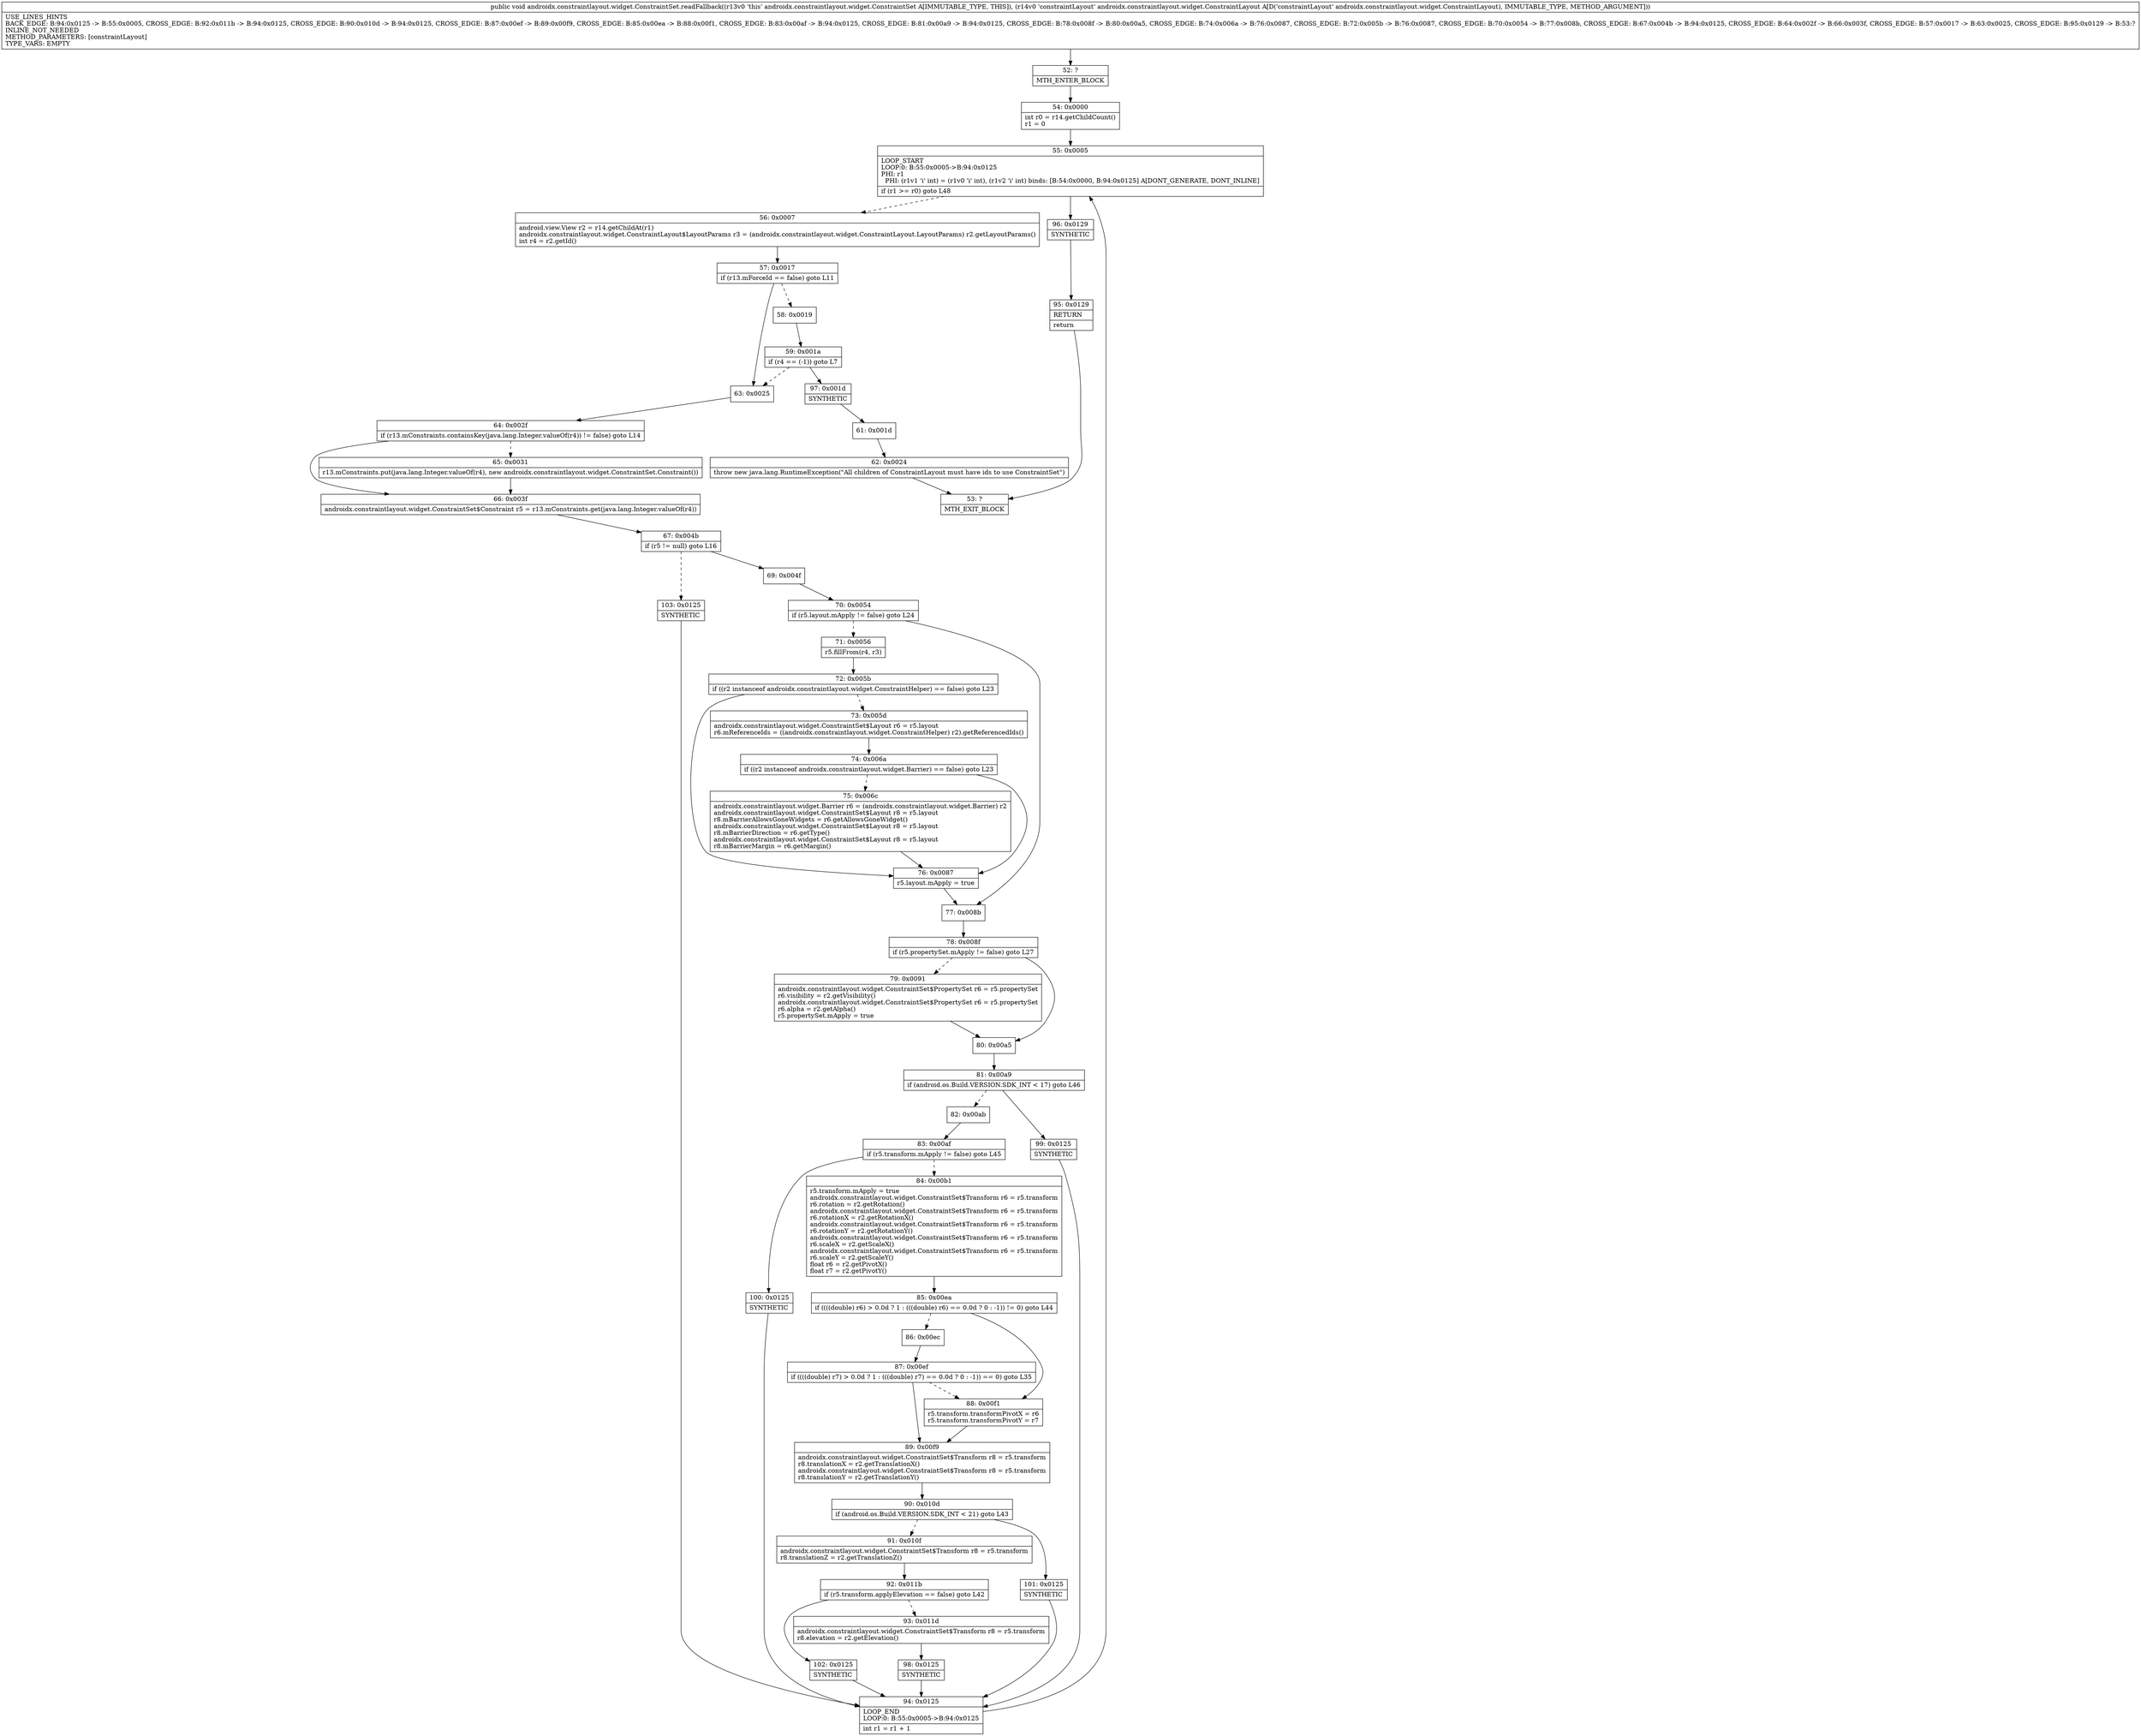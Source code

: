 digraph "CFG forandroidx.constraintlayout.widget.ConstraintSet.readFallback(Landroidx\/constraintlayout\/widget\/ConstraintLayout;)V" {
Node_52 [shape=record,label="{52\:\ ?|MTH_ENTER_BLOCK\l}"];
Node_54 [shape=record,label="{54\:\ 0x0000|int r0 = r14.getChildCount()\lr1 = 0\l}"];
Node_55 [shape=record,label="{55\:\ 0x0005|LOOP_START\lLOOP:0: B:55:0x0005\-\>B:94:0x0125\lPHI: r1 \l  PHI: (r1v1 'i' int) = (r1v0 'i' int), (r1v2 'i' int) binds: [B:54:0x0000, B:94:0x0125] A[DONT_GENERATE, DONT_INLINE]\l|if (r1 \>= r0) goto L48\l}"];
Node_56 [shape=record,label="{56\:\ 0x0007|android.view.View r2 = r14.getChildAt(r1)\landroidx.constraintlayout.widget.ConstraintLayout$LayoutParams r3 = (androidx.constraintlayout.widget.ConstraintLayout.LayoutParams) r2.getLayoutParams()\lint r4 = r2.getId()\l}"];
Node_57 [shape=record,label="{57\:\ 0x0017|if (r13.mForceId == false) goto L11\l}"];
Node_58 [shape=record,label="{58\:\ 0x0019}"];
Node_59 [shape=record,label="{59\:\ 0x001a|if (r4 == (\-1)) goto L7\l}"];
Node_97 [shape=record,label="{97\:\ 0x001d|SYNTHETIC\l}"];
Node_61 [shape=record,label="{61\:\ 0x001d}"];
Node_62 [shape=record,label="{62\:\ 0x0024|throw new java.lang.RuntimeException(\"All children of ConstraintLayout must have ids to use ConstraintSet\")\l}"];
Node_53 [shape=record,label="{53\:\ ?|MTH_EXIT_BLOCK\l}"];
Node_63 [shape=record,label="{63\:\ 0x0025}"];
Node_64 [shape=record,label="{64\:\ 0x002f|if (r13.mConstraints.containsKey(java.lang.Integer.valueOf(r4)) != false) goto L14\l}"];
Node_65 [shape=record,label="{65\:\ 0x0031|r13.mConstraints.put(java.lang.Integer.valueOf(r4), new androidx.constraintlayout.widget.ConstraintSet.Constraint())\l}"];
Node_66 [shape=record,label="{66\:\ 0x003f|androidx.constraintlayout.widget.ConstraintSet$Constraint r5 = r13.mConstraints.get(java.lang.Integer.valueOf(r4))\l}"];
Node_67 [shape=record,label="{67\:\ 0x004b|if (r5 != null) goto L16\l}"];
Node_69 [shape=record,label="{69\:\ 0x004f}"];
Node_70 [shape=record,label="{70\:\ 0x0054|if (r5.layout.mApply != false) goto L24\l}"];
Node_71 [shape=record,label="{71\:\ 0x0056|r5.fillFrom(r4, r3)\l}"];
Node_72 [shape=record,label="{72\:\ 0x005b|if ((r2 instanceof androidx.constraintlayout.widget.ConstraintHelper) == false) goto L23\l}"];
Node_73 [shape=record,label="{73\:\ 0x005d|androidx.constraintlayout.widget.ConstraintSet$Layout r6 = r5.layout\lr6.mReferenceIds = ((androidx.constraintlayout.widget.ConstraintHelper) r2).getReferencedIds()\l}"];
Node_74 [shape=record,label="{74\:\ 0x006a|if ((r2 instanceof androidx.constraintlayout.widget.Barrier) == false) goto L23\l}"];
Node_75 [shape=record,label="{75\:\ 0x006c|androidx.constraintlayout.widget.Barrier r6 = (androidx.constraintlayout.widget.Barrier) r2\landroidx.constraintlayout.widget.ConstraintSet$Layout r8 = r5.layout\lr8.mBarrierAllowsGoneWidgets = r6.getAllowsGoneWidget()\landroidx.constraintlayout.widget.ConstraintSet$Layout r8 = r5.layout\lr8.mBarrierDirection = r6.getType()\landroidx.constraintlayout.widget.ConstraintSet$Layout r8 = r5.layout\lr8.mBarrierMargin = r6.getMargin()\l}"];
Node_76 [shape=record,label="{76\:\ 0x0087|r5.layout.mApply = true\l}"];
Node_77 [shape=record,label="{77\:\ 0x008b}"];
Node_78 [shape=record,label="{78\:\ 0x008f|if (r5.propertySet.mApply != false) goto L27\l}"];
Node_79 [shape=record,label="{79\:\ 0x0091|androidx.constraintlayout.widget.ConstraintSet$PropertySet r6 = r5.propertySet\lr6.visibility = r2.getVisibility()\landroidx.constraintlayout.widget.ConstraintSet$PropertySet r6 = r5.propertySet\lr6.alpha = r2.getAlpha()\lr5.propertySet.mApply = true\l}"];
Node_80 [shape=record,label="{80\:\ 0x00a5}"];
Node_81 [shape=record,label="{81\:\ 0x00a9|if (android.os.Build.VERSION.SDK_INT \< 17) goto L46\l}"];
Node_82 [shape=record,label="{82\:\ 0x00ab}"];
Node_83 [shape=record,label="{83\:\ 0x00af|if (r5.transform.mApply != false) goto L45\l}"];
Node_84 [shape=record,label="{84\:\ 0x00b1|r5.transform.mApply = true\landroidx.constraintlayout.widget.ConstraintSet$Transform r6 = r5.transform\lr6.rotation = r2.getRotation()\landroidx.constraintlayout.widget.ConstraintSet$Transform r6 = r5.transform\lr6.rotationX = r2.getRotationX()\landroidx.constraintlayout.widget.ConstraintSet$Transform r6 = r5.transform\lr6.rotationY = r2.getRotationY()\landroidx.constraintlayout.widget.ConstraintSet$Transform r6 = r5.transform\lr6.scaleX = r2.getScaleX()\landroidx.constraintlayout.widget.ConstraintSet$Transform r6 = r5.transform\lr6.scaleY = r2.getScaleY()\lfloat r6 = r2.getPivotX()\lfloat r7 = r2.getPivotY()\l}"];
Node_85 [shape=record,label="{85\:\ 0x00ea|if ((((double) r6) \> 0.0d ? 1 : (((double) r6) == 0.0d ? 0 : \-1)) != 0) goto L44\l}"];
Node_86 [shape=record,label="{86\:\ 0x00ec}"];
Node_87 [shape=record,label="{87\:\ 0x00ef|if ((((double) r7) \> 0.0d ? 1 : (((double) r7) == 0.0d ? 0 : \-1)) == 0) goto L35\l}"];
Node_89 [shape=record,label="{89\:\ 0x00f9|androidx.constraintlayout.widget.ConstraintSet$Transform r8 = r5.transform\lr8.translationX = r2.getTranslationX()\landroidx.constraintlayout.widget.ConstraintSet$Transform r8 = r5.transform\lr8.translationY = r2.getTranslationY()\l}"];
Node_90 [shape=record,label="{90\:\ 0x010d|if (android.os.Build.VERSION.SDK_INT \< 21) goto L43\l}"];
Node_91 [shape=record,label="{91\:\ 0x010f|androidx.constraintlayout.widget.ConstraintSet$Transform r8 = r5.transform\lr8.translationZ = r2.getTranslationZ()\l}"];
Node_92 [shape=record,label="{92\:\ 0x011b|if (r5.transform.applyElevation == false) goto L42\l}"];
Node_93 [shape=record,label="{93\:\ 0x011d|androidx.constraintlayout.widget.ConstraintSet$Transform r8 = r5.transform\lr8.elevation = r2.getElevation()\l}"];
Node_98 [shape=record,label="{98\:\ 0x0125|SYNTHETIC\l}"];
Node_94 [shape=record,label="{94\:\ 0x0125|LOOP_END\lLOOP:0: B:55:0x0005\-\>B:94:0x0125\l|int r1 = r1 + 1\l}"];
Node_102 [shape=record,label="{102\:\ 0x0125|SYNTHETIC\l}"];
Node_101 [shape=record,label="{101\:\ 0x0125|SYNTHETIC\l}"];
Node_88 [shape=record,label="{88\:\ 0x00f1|r5.transform.transformPivotX = r6\lr5.transform.transformPivotY = r7\l}"];
Node_100 [shape=record,label="{100\:\ 0x0125|SYNTHETIC\l}"];
Node_99 [shape=record,label="{99\:\ 0x0125|SYNTHETIC\l}"];
Node_103 [shape=record,label="{103\:\ 0x0125|SYNTHETIC\l}"];
Node_96 [shape=record,label="{96\:\ 0x0129|SYNTHETIC\l}"];
Node_95 [shape=record,label="{95\:\ 0x0129|RETURN\l|return\l}"];
MethodNode[shape=record,label="{public void androidx.constraintlayout.widget.ConstraintSet.readFallback((r13v0 'this' androidx.constraintlayout.widget.ConstraintSet A[IMMUTABLE_TYPE, THIS]), (r14v0 'constraintLayout' androidx.constraintlayout.widget.ConstraintLayout A[D('constraintLayout' androidx.constraintlayout.widget.ConstraintLayout), IMMUTABLE_TYPE, METHOD_ARGUMENT]))  | USE_LINES_HINTS\lBACK_EDGE: B:94:0x0125 \-\> B:55:0x0005, CROSS_EDGE: B:92:0x011b \-\> B:94:0x0125, CROSS_EDGE: B:90:0x010d \-\> B:94:0x0125, CROSS_EDGE: B:87:0x00ef \-\> B:89:0x00f9, CROSS_EDGE: B:85:0x00ea \-\> B:88:0x00f1, CROSS_EDGE: B:83:0x00af \-\> B:94:0x0125, CROSS_EDGE: B:81:0x00a9 \-\> B:94:0x0125, CROSS_EDGE: B:78:0x008f \-\> B:80:0x00a5, CROSS_EDGE: B:74:0x006a \-\> B:76:0x0087, CROSS_EDGE: B:72:0x005b \-\> B:76:0x0087, CROSS_EDGE: B:70:0x0054 \-\> B:77:0x008b, CROSS_EDGE: B:67:0x004b \-\> B:94:0x0125, CROSS_EDGE: B:64:0x002f \-\> B:66:0x003f, CROSS_EDGE: B:57:0x0017 \-\> B:63:0x0025, CROSS_EDGE: B:95:0x0129 \-\> B:53:?\lINLINE_NOT_NEEDED\lMETHOD_PARAMETERS: [constraintLayout]\lTYPE_VARS: EMPTY\l}"];
MethodNode -> Node_52;Node_52 -> Node_54;
Node_54 -> Node_55;
Node_55 -> Node_56[style=dashed];
Node_55 -> Node_96;
Node_56 -> Node_57;
Node_57 -> Node_58[style=dashed];
Node_57 -> Node_63;
Node_58 -> Node_59;
Node_59 -> Node_63[style=dashed];
Node_59 -> Node_97;
Node_97 -> Node_61;
Node_61 -> Node_62;
Node_62 -> Node_53;
Node_63 -> Node_64;
Node_64 -> Node_65[style=dashed];
Node_64 -> Node_66;
Node_65 -> Node_66;
Node_66 -> Node_67;
Node_67 -> Node_69;
Node_67 -> Node_103[style=dashed];
Node_69 -> Node_70;
Node_70 -> Node_71[style=dashed];
Node_70 -> Node_77;
Node_71 -> Node_72;
Node_72 -> Node_73[style=dashed];
Node_72 -> Node_76;
Node_73 -> Node_74;
Node_74 -> Node_75[style=dashed];
Node_74 -> Node_76;
Node_75 -> Node_76;
Node_76 -> Node_77;
Node_77 -> Node_78;
Node_78 -> Node_79[style=dashed];
Node_78 -> Node_80;
Node_79 -> Node_80;
Node_80 -> Node_81;
Node_81 -> Node_82[style=dashed];
Node_81 -> Node_99;
Node_82 -> Node_83;
Node_83 -> Node_84[style=dashed];
Node_83 -> Node_100;
Node_84 -> Node_85;
Node_85 -> Node_86[style=dashed];
Node_85 -> Node_88;
Node_86 -> Node_87;
Node_87 -> Node_88[style=dashed];
Node_87 -> Node_89;
Node_89 -> Node_90;
Node_90 -> Node_91[style=dashed];
Node_90 -> Node_101;
Node_91 -> Node_92;
Node_92 -> Node_93[style=dashed];
Node_92 -> Node_102;
Node_93 -> Node_98;
Node_98 -> Node_94;
Node_94 -> Node_55;
Node_102 -> Node_94;
Node_101 -> Node_94;
Node_88 -> Node_89;
Node_100 -> Node_94;
Node_99 -> Node_94;
Node_103 -> Node_94;
Node_96 -> Node_95;
Node_95 -> Node_53;
}

